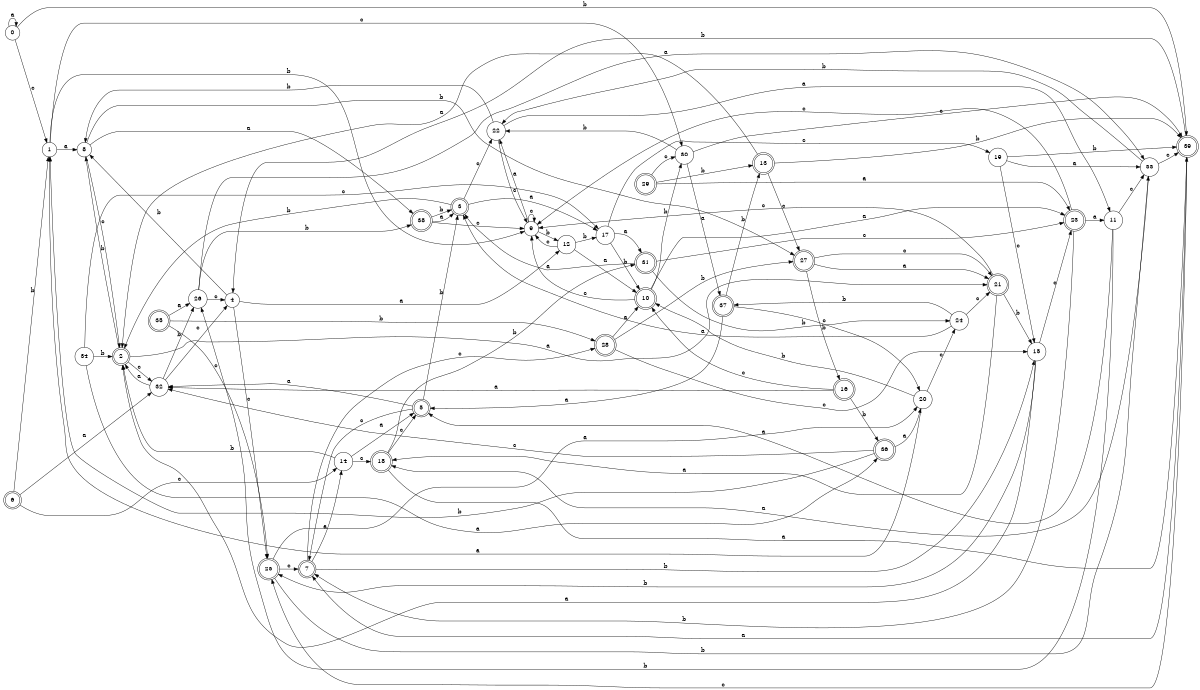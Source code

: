 digraph n32_3 {
__start0 [label="" shape="none"];

rankdir=LR;
size="8,5";

s0 [style="filled", color="black", fillcolor="white" shape="circle", label="0"];
s1 [style="filled", color="black", fillcolor="white" shape="circle", label="1"];
s2 [style="rounded,filled", color="black", fillcolor="white" shape="doublecircle", label="2"];
s3 [style="rounded,filled", color="black", fillcolor="white" shape="doublecircle", label="3"];
s4 [style="filled", color="black", fillcolor="white" shape="circle", label="4"];
s5 [style="rounded,filled", color="black", fillcolor="white" shape="doublecircle", label="5"];
s6 [style="rounded,filled", color="black", fillcolor="white" shape="doublecircle", label="6"];
s7 [style="rounded,filled", color="black", fillcolor="white" shape="doublecircle", label="7"];
s8 [style="filled", color="black", fillcolor="white" shape="circle", label="8"];
s9 [style="filled", color="black", fillcolor="white" shape="circle", label="9"];
s10 [style="rounded,filled", color="black", fillcolor="white" shape="doublecircle", label="10"];
s11 [style="filled", color="black", fillcolor="white" shape="circle", label="11"];
s12 [style="filled", color="black", fillcolor="white" shape="circle", label="12"];
s13 [style="rounded,filled", color="black", fillcolor="white" shape="doublecircle", label="13"];
s14 [style="filled", color="black", fillcolor="white" shape="circle", label="14"];
s15 [style="filled", color="black", fillcolor="white" shape="circle", label="15"];
s16 [style="rounded,filled", color="black", fillcolor="white" shape="doublecircle", label="16"];
s17 [style="filled", color="black", fillcolor="white" shape="circle", label="17"];
s18 [style="rounded,filled", color="black", fillcolor="white" shape="doublecircle", label="18"];
s19 [style="filled", color="black", fillcolor="white" shape="circle", label="19"];
s20 [style="filled", color="black", fillcolor="white" shape="circle", label="20"];
s21 [style="rounded,filled", color="black", fillcolor="white" shape="doublecircle", label="21"];
s22 [style="filled", color="black", fillcolor="white" shape="circle", label="22"];
s23 [style="rounded,filled", color="black", fillcolor="white" shape="doublecircle", label="23"];
s24 [style="filled", color="black", fillcolor="white" shape="circle", label="24"];
s25 [style="rounded,filled", color="black", fillcolor="white" shape="doublecircle", label="25"];
s26 [style="filled", color="black", fillcolor="white" shape="circle", label="26"];
s27 [style="rounded,filled", color="black", fillcolor="white" shape="doublecircle", label="27"];
s28 [style="rounded,filled", color="black", fillcolor="white" shape="doublecircle", label="28"];
s29 [style="rounded,filled", color="black", fillcolor="white" shape="doublecircle", label="29"];
s30 [style="filled", color="black", fillcolor="white" shape="circle", label="30"];
s31 [style="rounded,filled", color="black", fillcolor="white" shape="doublecircle", label="31"];
s32 [style="filled", color="black", fillcolor="white" shape="circle", label="32"];
s33 [style="filled", color="black", fillcolor="white" shape="circle", label="33"];
s34 [style="filled", color="black", fillcolor="white" shape="circle", label="34"];
s35 [style="rounded,filled", color="black", fillcolor="white" shape="doublecircle", label="35"];
s36 [style="rounded,filled", color="black", fillcolor="white" shape="doublecircle", label="36"];
s37 [style="rounded,filled", color="black", fillcolor="white" shape="doublecircle", label="37"];
s38 [style="rounded,filled", color="black", fillcolor="white" shape="doublecircle", label="38"];
s39 [style="rounded,filled", color="black", fillcolor="white" shape="doublecircle", label="39"];
s0 -> s0 [label="a"];
s0 -> s39 [label="b"];
s0 -> s1 [label="c"];
s1 -> s8 [label="a"];
s1 -> s9 [label="b"];
s1 -> s30 [label="c"];
s2 -> s21 [label="a"];
s2 -> s8 [label="b"];
s2 -> s32 [label="c"];
s3 -> s17 [label="a"];
s3 -> s2 [label="b"];
s3 -> s22 [label="c"];
s4 -> s12 [label="a"];
s4 -> s8 [label="b"];
s4 -> s25 [label="c"];
s5 -> s32 [label="a"];
s5 -> s3 [label="b"];
s5 -> s7 [label="c"];
s6 -> s32 [label="a"];
s6 -> s1 [label="b"];
s6 -> s14 [label="c"];
s7 -> s14 [label="a"];
s7 -> s15 [label="b"];
s7 -> s28 [label="c"];
s8 -> s38 [label="a"];
s8 -> s27 [label="b"];
s8 -> s2 [label="c"];
s9 -> s22 [label="a"];
s9 -> s12 [label="b"];
s9 -> s9 [label="c"];
s10 -> s23 [label="a"];
s10 -> s30 [label="b"];
s10 -> s9 [label="c"];
s11 -> s5 [label="a"];
s11 -> s26 [label="b"];
s11 -> s33 [label="c"];
s12 -> s10 [label="a"];
s12 -> s17 [label="b"];
s12 -> s9 [label="c"];
s13 -> s2 [label="a"];
s13 -> s39 [label="b"];
s13 -> s27 [label="c"];
s14 -> s5 [label="a"];
s14 -> s2 [label="b"];
s14 -> s18 [label="c"];
s15 -> s2 [label="a"];
s15 -> s25 [label="b"];
s15 -> s23 [label="c"];
s16 -> s32 [label="a"];
s16 -> s36 [label="b"];
s16 -> s10 [label="c"];
s17 -> s31 [label="a"];
s17 -> s10 [label="b"];
s17 -> s19 [label="c"];
s18 -> s39 [label="a"];
s18 -> s31 [label="b"];
s18 -> s5 [label="c"];
s19 -> s33 [label="a"];
s19 -> s39 [label="b"];
s19 -> s15 [label="c"];
s20 -> s1 [label="a"];
s20 -> s10 [label="b"];
s20 -> s24 [label="c"];
s21 -> s18 [label="a"];
s21 -> s15 [label="b"];
s21 -> s9 [label="c"];
s22 -> s11 [label="a"];
s22 -> s8 [label="b"];
s22 -> s9 [label="c"];
s23 -> s11 [label="a"];
s23 -> s7 [label="b"];
s23 -> s9 [label="c"];
s24 -> s3 [label="a"];
s24 -> s37 [label="b"];
s24 -> s21 [label="c"];
s25 -> s20 [label="a"];
s25 -> s33 [label="b"];
s25 -> s7 [label="c"];
s26 -> s33 [label="a"];
s26 -> s38 [label="b"];
s26 -> s4 [label="c"];
s27 -> s21 [label="a"];
s27 -> s16 [label="b"];
s27 -> s21 [label="c"];
s28 -> s10 [label="a"];
s28 -> s27 [label="b"];
s28 -> s15 [label="c"];
s29 -> s23 [label="a"];
s29 -> s13 [label="b"];
s29 -> s30 [label="c"];
s30 -> s37 [label="a"];
s30 -> s22 [label="b"];
s30 -> s39 [label="c"];
s31 -> s3 [label="a"];
s31 -> s24 [label="b"];
s31 -> s23 [label="c"];
s32 -> s2 [label="a"];
s32 -> s26 [label="b"];
s32 -> s4 [label="c"];
s33 -> s18 [label="a"];
s33 -> s22 [label="b"];
s33 -> s39 [label="c"];
s34 -> s36 [label="a"];
s34 -> s2 [label="b"];
s34 -> s17 [label="c"];
s35 -> s26 [label="a"];
s35 -> s28 [label="b"];
s35 -> s25 [label="c"];
s36 -> s20 [label="a"];
s36 -> s1 [label="b"];
s36 -> s32 [label="c"];
s37 -> s5 [label="a"];
s37 -> s13 [label="b"];
s37 -> s20 [label="c"];
s38 -> s3 [label="a"];
s38 -> s3 [label="b"];
s38 -> s9 [label="c"];
s39 -> s7 [label="a"];
s39 -> s4 [label="b"];
s39 -> s25 [label="c"];

}